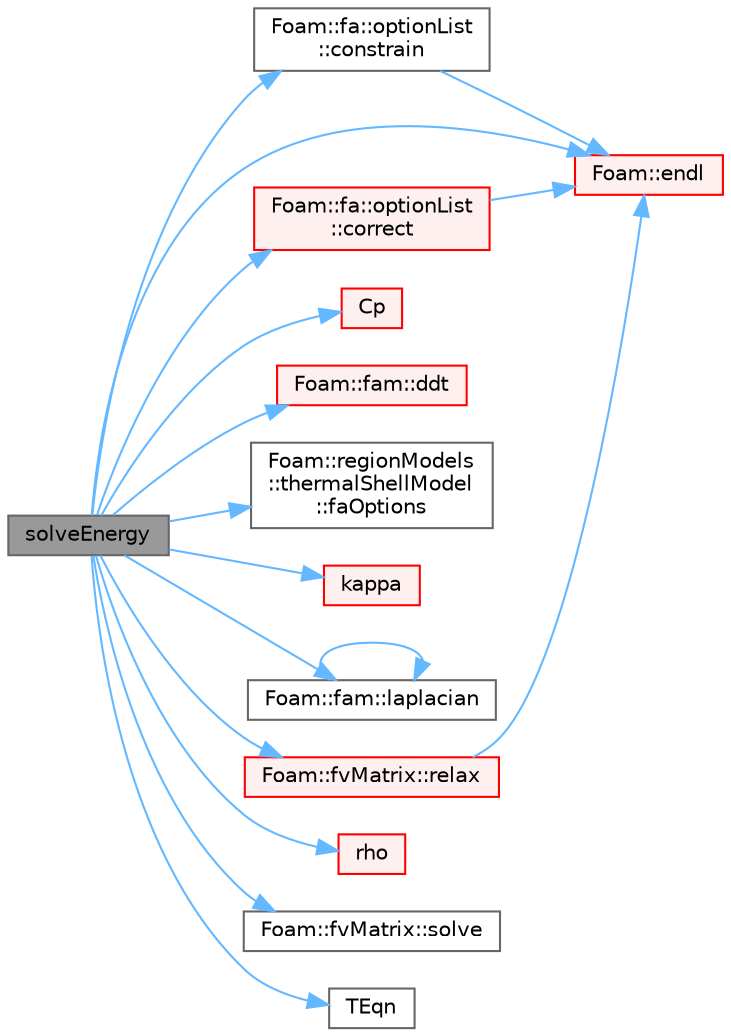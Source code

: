 digraph "solveEnergy"
{
 // LATEX_PDF_SIZE
  bgcolor="transparent";
  edge [fontname=Helvetica,fontsize=10,labelfontname=Helvetica,labelfontsize=10];
  node [fontname=Helvetica,fontsize=10,shape=box,height=0.2,width=0.4];
  rankdir="LR";
  Node1 [id="Node000001",label="solveEnergy",height=0.2,width=0.4,color="gray40", fillcolor="grey60", style="filled", fontcolor="black",tooltip=" "];
  Node1 -> Node2 [id="edge1_Node000001_Node000002",color="steelblue1",style="solid",tooltip=" "];
  Node2 [id="Node000002",label="Foam::fa::optionList\l::constrain",height=0.2,width=0.4,color="grey40", fillcolor="white", style="filled",URL="$classFoam_1_1fa_1_1optionList.html#a591264ca7f80febaf2b56c2d9d88aabc",tooltip=" "];
  Node2 -> Node3 [id="edge2_Node000002_Node000003",color="steelblue1",style="solid",tooltip=" "];
  Node3 [id="Node000003",label="Foam::endl",height=0.2,width=0.4,color="red", fillcolor="#FFF0F0", style="filled",URL="$namespaceFoam.html#a7d5eca45a323264dc5fe811500ebda47",tooltip=" "];
  Node1 -> Node7 [id="edge3_Node000001_Node000007",color="steelblue1",style="solid",tooltip=" "];
  Node7 [id="Node000007",label="Foam::fa::optionList\l::correct",height=0.2,width=0.4,color="red", fillcolor="#FFF0F0", style="filled",URL="$classFoam_1_1fa_1_1optionList.html#a308edeaa038c4b39361cc6406f345b7f",tooltip=" "];
  Node7 -> Node3 [id="edge4_Node000007_Node000003",color="steelblue1",style="solid",tooltip=" "];
  Node1 -> Node9 [id="edge5_Node000001_Node000009",color="steelblue1",style="solid",tooltip=" "];
  Node9 [id="Node000009",label="Cp",height=0.2,width=0.4,color="red", fillcolor="#FFF0F0", style="filled",URL="$classFoam_1_1regionModels_1_1thermalShell.html#aa43c7883396bdc772a8c668049cab078",tooltip=" "];
  Node1 -> Node17 [id="edge6_Node000001_Node000017",color="steelblue1",style="solid",tooltip=" "];
  Node17 [id="Node000017",label="Foam::fam::ddt",height=0.2,width=0.4,color="red", fillcolor="#FFF0F0", style="filled",URL="$namespaceFoam_1_1fam.html#a918777ae433b7296c912bc65c501e91d",tooltip=" "];
  Node1 -> Node3 [id="edge7_Node000001_Node000003",color="steelblue1",style="solid",tooltip=" "];
  Node1 -> Node21 [id="edge8_Node000001_Node000021",color="steelblue1",style="solid",tooltip=" "];
  Node21 [id="Node000021",label="Foam::regionModels\l::thermalShellModel\l::faOptions",height=0.2,width=0.4,color="grey40", fillcolor="white", style="filled",URL="$classFoam_1_1regionModels_1_1thermalShellModel.html#aa45905be68dad3d8ec4634ae0ea1b16e",tooltip=" "];
  Node1 -> Node22 [id="edge9_Node000001_Node000022",color="steelblue1",style="solid",tooltip=" "];
  Node22 [id="Node000022",label="kappa",height=0.2,width=0.4,color="red", fillcolor="#FFF0F0", style="filled",URL="$classFoam_1_1regionModels_1_1thermalShell.html#afc06d3cf1ba7030d4fbd59ea19e6f1ce",tooltip=" "];
  Node1 -> Node24 [id="edge10_Node000001_Node000024",color="steelblue1",style="solid",tooltip=" "];
  Node24 [id="Node000024",label="Foam::fam::laplacian",height=0.2,width=0.4,color="grey40", fillcolor="white", style="filled",URL="$namespaceFoam_1_1fam.html#a5495ca176ab210e4d0dd23e10cd4b2ce",tooltip=" "];
  Node24 -> Node24 [id="edge11_Node000024_Node000024",color="steelblue1",style="solid",tooltip=" "];
  Node1 -> Node25 [id="edge12_Node000001_Node000025",color="steelblue1",style="solid",tooltip=" "];
  Node25 [id="Node000025",label="Foam::fvMatrix::relax",height=0.2,width=0.4,color="red", fillcolor="#FFF0F0", style="filled",URL="$classFoam_1_1fvMatrix.html#a06343b944c91a56352ebf646011c212e",tooltip=" "];
  Node25 -> Node3 [id="edge13_Node000025_Node000003",color="steelblue1",style="solid",tooltip=" "];
  Node1 -> Node50 [id="edge14_Node000001_Node000050",color="steelblue1",style="solid",tooltip=" "];
  Node50 [id="Node000050",label="rho",height=0.2,width=0.4,color="red", fillcolor="#FFF0F0", style="filled",URL="$classFoam_1_1regionModels_1_1thermalShell.html#a20524ed722da2069c4a29b8c203383ef",tooltip=" "];
  Node1 -> Node52 [id="edge15_Node000001_Node000052",color="steelblue1",style="solid",tooltip=" "];
  Node52 [id="Node000052",label="Foam::fvMatrix::solve",height=0.2,width=0.4,color="grey40", fillcolor="white", style="filled",URL="$classFoam_1_1fvMatrix.html#a0966e44d9a6bc12663a0d60e8e038307",tooltip=" "];
  Node1 -> Node53 [id="edge16_Node000001_Node000053",color="steelblue1",style="solid",tooltip=" "];
  Node53 [id="Node000053",label="TEqn",height=0.2,width=0.4,color="grey40", fillcolor="white", style="filled",URL="$heatTransfer_2buoyantBoussinesqPimpleFoam_2TEqn_8H.html#ab9678d94154ae3af2242f324ae220f41",tooltip=" "];
}
